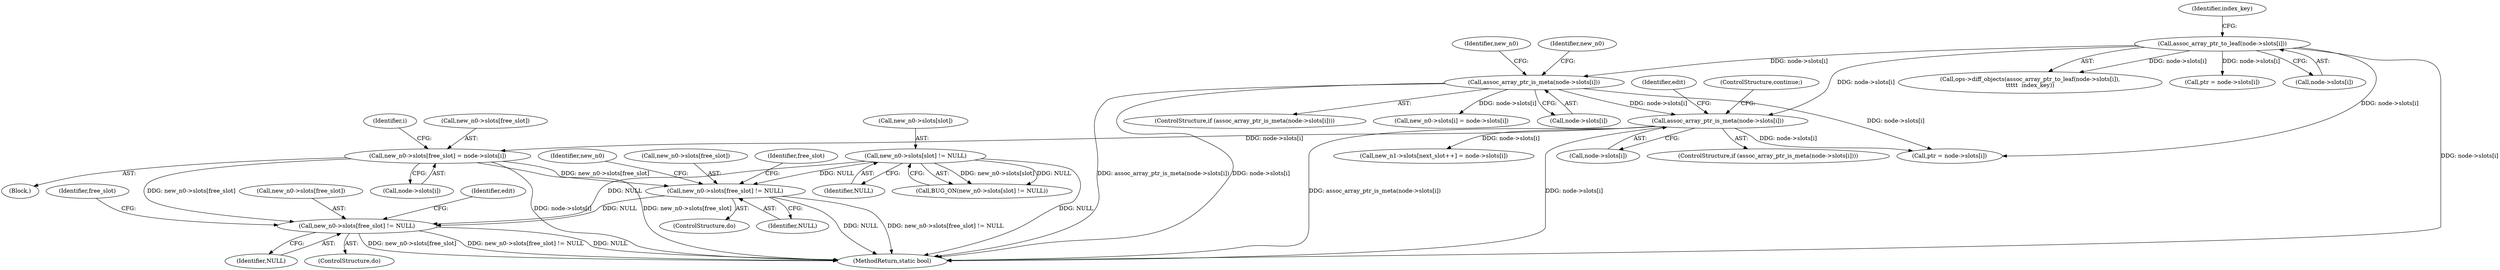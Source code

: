 digraph "0_linux_8d4a2ec1e0b41b0cf9a0c5cd4511da7f8e4f3de2@API" {
"1000643" [label="(Call,new_n0->slots[free_slot] != NULL)"];
"1000650" [label="(Call,new_n0->slots[free_slot] = node->slots[i])"];
"1000605" [label="(Call,assoc_array_ptr_is_meta(node->slots[i]))"];
"1001020" [label="(Call,assoc_array_ptr_to_leaf(node->slots[i]))"];
"1000546" [label="(Call,assoc_array_ptr_is_meta(node->slots[i]))"];
"1000572" [label="(Call,new_n0->slots[slot] != NULL)"];
"1000678" [label="(Call,new_n0->slots[free_slot] != NULL)"];
"1001019" [label="(Call,ops->diff_objects(assoc_array_ptr_to_leaf(node->slots[i]),\n\t\t\t\t\t  index_key))"];
"1000572" [label="(Call,new_n0->slots[slot] != NULL)"];
"1000653" [label="(Identifier,new_n0)"];
"1000639" [label="(ControlStructure,do)"];
"1000687" [label="(Identifier,edit)"];
"1000677" [label="(Identifier,free_slot)"];
"1000616" [label="(Identifier,edit)"];
"1000545" [label="(ControlStructure,if (assoc_array_ptr_is_meta(node->slots[i])))"];
"1000638" [label="(Block,)"];
"1000606" [label="(Call,node->slots[i])"];
"1000578" [label="(Identifier,NULL)"];
"1000684" [label="(Identifier,NULL)"];
"1000571" [label="(Call,BUG_ON(new_n0->slots[slot] != NULL))"];
"1000573" [label="(Call,new_n0->slots[slot])"];
"1000656" [label="(Call,node->slots[i])"];
"1000650" [label="(Call,new_n0->slots[free_slot] = node->slots[i])"];
"1000678" [label="(Call,new_n0->slots[free_slot] != NULL)"];
"1000679" [label="(Call,new_n0->slots[free_slot])"];
"1000552" [label="(Call,new_n0->slots[i] = node->slots[i])"];
"1001204" [label="(Call,ptr = node->slots[i])"];
"1000674" [label="(ControlStructure,do)"];
"1000555" [label="(Identifier,new_n0)"];
"1000602" [label="(Identifier,i)"];
"1000649" [label="(Identifier,NULL)"];
"1000651" [label="(Call,new_n0->slots[free_slot])"];
"1000643" [label="(Call,new_n0->slots[free_slot] != NULL)"];
"1000546" [label="(Call,assoc_array_ptr_is_meta(node->slots[i]))"];
"1000644" [label="(Call,new_n0->slots[free_slot])"];
"1000567" [label="(Identifier,new_n0)"];
"1000547" [label="(Call,node->slots[i])"];
"1000642" [label="(Identifier,free_slot)"];
"1000604" [label="(ControlStructure,if (assoc_array_ptr_is_meta(node->slots[i])))"];
"1001251" [label="(MethodReturn,static bool)"];
"1001020" [label="(Call,assoc_array_ptr_to_leaf(node->slots[i]))"];
"1000747" [label="(Call,ptr = node->slots[i])"];
"1000605" [label="(Call,assoc_array_ptr_is_meta(node->slots[i]))"];
"1000621" [label="(Call,new_n1->slots[next_slot++] = node->slots[i])"];
"1001021" [label="(Call,node->slots[i])"];
"1000611" [label="(ControlStructure,continue;)"];
"1001026" [label="(Identifier,index_key)"];
"1000643" -> "1000639"  [label="AST: "];
"1000643" -> "1000649"  [label="CFG: "];
"1000644" -> "1000643"  [label="AST: "];
"1000649" -> "1000643"  [label="AST: "];
"1000642" -> "1000643"  [label="CFG: "];
"1000653" -> "1000643"  [label="CFG: "];
"1000643" -> "1001251"  [label="DDG: new_n0->slots[free_slot] != NULL"];
"1000643" -> "1001251"  [label="DDG: NULL"];
"1000650" -> "1000643"  [label="DDG: new_n0->slots[free_slot]"];
"1000572" -> "1000643"  [label="DDG: NULL"];
"1000643" -> "1000678"  [label="DDG: NULL"];
"1000650" -> "1000638"  [label="AST: "];
"1000650" -> "1000656"  [label="CFG: "];
"1000651" -> "1000650"  [label="AST: "];
"1000656" -> "1000650"  [label="AST: "];
"1000602" -> "1000650"  [label="CFG: "];
"1000650" -> "1001251"  [label="DDG: node->slots[i]"];
"1000650" -> "1001251"  [label="DDG: new_n0->slots[free_slot]"];
"1000605" -> "1000650"  [label="DDG: node->slots[i]"];
"1000650" -> "1000678"  [label="DDG: new_n0->slots[free_slot]"];
"1000605" -> "1000604"  [label="AST: "];
"1000605" -> "1000606"  [label="CFG: "];
"1000606" -> "1000605"  [label="AST: "];
"1000611" -> "1000605"  [label="CFG: "];
"1000616" -> "1000605"  [label="CFG: "];
"1000605" -> "1001251"  [label="DDG: assoc_array_ptr_is_meta(node->slots[i])"];
"1000605" -> "1001251"  [label="DDG: node->slots[i]"];
"1001020" -> "1000605"  [label="DDG: node->slots[i]"];
"1000546" -> "1000605"  [label="DDG: node->slots[i]"];
"1000605" -> "1000621"  [label="DDG: node->slots[i]"];
"1000605" -> "1000747"  [label="DDG: node->slots[i]"];
"1001020" -> "1001019"  [label="AST: "];
"1001020" -> "1001021"  [label="CFG: "];
"1001021" -> "1001020"  [label="AST: "];
"1001026" -> "1001020"  [label="CFG: "];
"1001020" -> "1001251"  [label="DDG: node->slots[i]"];
"1001020" -> "1000546"  [label="DDG: node->slots[i]"];
"1001020" -> "1000747"  [label="DDG: node->slots[i]"];
"1001020" -> "1001019"  [label="DDG: node->slots[i]"];
"1001020" -> "1001204"  [label="DDG: node->slots[i]"];
"1000546" -> "1000545"  [label="AST: "];
"1000546" -> "1000547"  [label="CFG: "];
"1000547" -> "1000546"  [label="AST: "];
"1000555" -> "1000546"  [label="CFG: "];
"1000567" -> "1000546"  [label="CFG: "];
"1000546" -> "1001251"  [label="DDG: assoc_array_ptr_is_meta(node->slots[i])"];
"1000546" -> "1001251"  [label="DDG: node->slots[i]"];
"1000546" -> "1000552"  [label="DDG: node->slots[i]"];
"1000546" -> "1000747"  [label="DDG: node->slots[i]"];
"1000572" -> "1000571"  [label="AST: "];
"1000572" -> "1000578"  [label="CFG: "];
"1000573" -> "1000572"  [label="AST: "];
"1000578" -> "1000572"  [label="AST: "];
"1000571" -> "1000572"  [label="CFG: "];
"1000572" -> "1001251"  [label="DDG: NULL"];
"1000572" -> "1000571"  [label="DDG: new_n0->slots[slot]"];
"1000572" -> "1000571"  [label="DDG: NULL"];
"1000572" -> "1000678"  [label="DDG: NULL"];
"1000678" -> "1000674"  [label="AST: "];
"1000678" -> "1000684"  [label="CFG: "];
"1000679" -> "1000678"  [label="AST: "];
"1000684" -> "1000678"  [label="AST: "];
"1000677" -> "1000678"  [label="CFG: "];
"1000687" -> "1000678"  [label="CFG: "];
"1000678" -> "1001251"  [label="DDG: new_n0->slots[free_slot] != NULL"];
"1000678" -> "1001251"  [label="DDG: NULL"];
"1000678" -> "1001251"  [label="DDG: new_n0->slots[free_slot]"];
}
